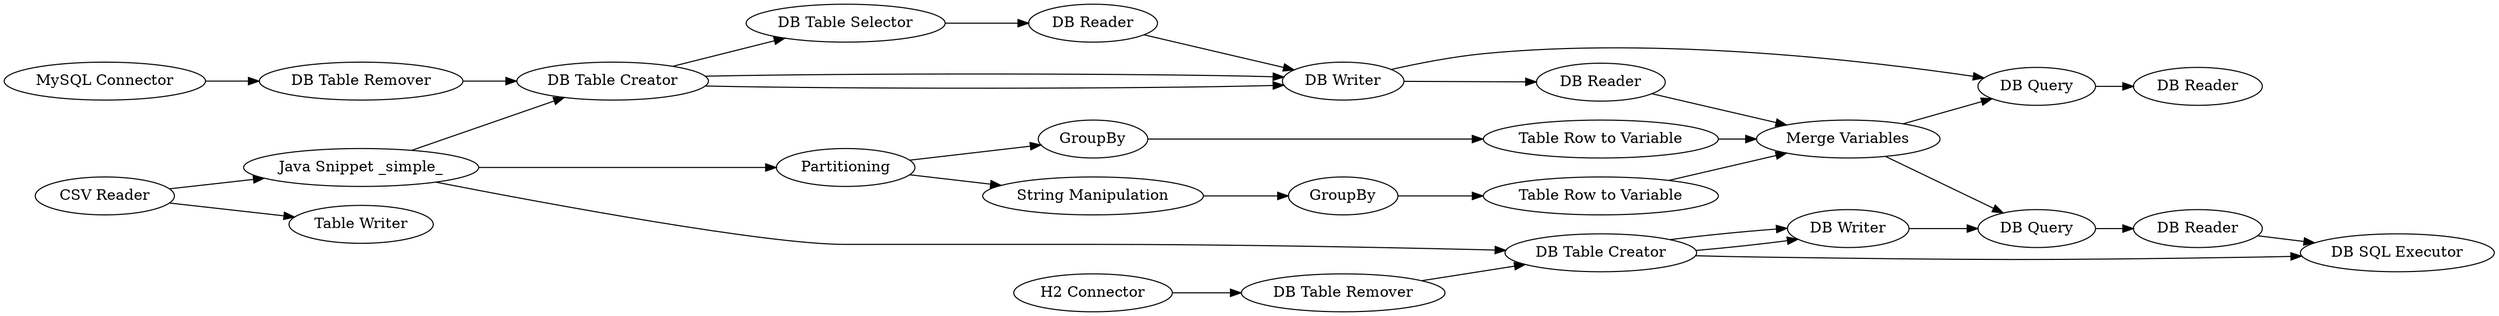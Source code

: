 digraph {
	1 [label="MySQL Connector"]
	71 [label="DB Reader"]
	72 [label="DB Table Selector"]
	75 [label="DB Writer"]
	76 [label="DB Reader"]
	1871 [label="DB Table Creator"]
	1872 [label="Java Snippet _simple_"]
	1873 [label="DB Table Remover"]
	1879 [label="CSV Reader"]
	1880 [label=Partitioning]
	1881 [label=GroupBy]
	1882 [label=GroupBy]
	1883 [label="DB Query"]
	1884 [label="Table Row to Variable"]
	1885 [label="Table Row to Variable"]
	1886 [label="Merge Variables"]
	1887 [label="DB Reader"]
	1888 [label="String Manipulation"]
	1889 [label="Table Writer"]
	1890 [label="H2 Connector"]
	1891 [label="DB Reader"]
	1892 [label="DB Writer"]
	1893 [label="DB Query"]
	1894 [label="DB Table Creator"]
	1895 [label="DB Table Remover"]
	1896 [label="DB SQL Executor"]
	1 -> 1873
	71 -> 75
	72 -> 71
	75 -> 76
	75 -> 1883
	76 -> 1886
	1871 -> 75
	1871 -> 75
	1871 -> 72
	1872 -> 1871
	1872 -> 1880
	1872 -> 1894
	1873 -> 1871
	1879 -> 1872
	1879 -> 1889
	1880 -> 1881
	1880 -> 1888
	1881 -> 1884
	1882 -> 1885
	1883 -> 1887
	1884 -> 1886
	1885 -> 1886
	1886 -> 1883
	1886 -> 1893
	1888 -> 1882
	1890 -> 1895
	1891 -> 1896
	1892 -> 1893
	1893 -> 1891
	1894 -> 1892
	1894 -> 1892
	1894 -> 1896
	1895 -> 1894
	rankdir=LR
}
